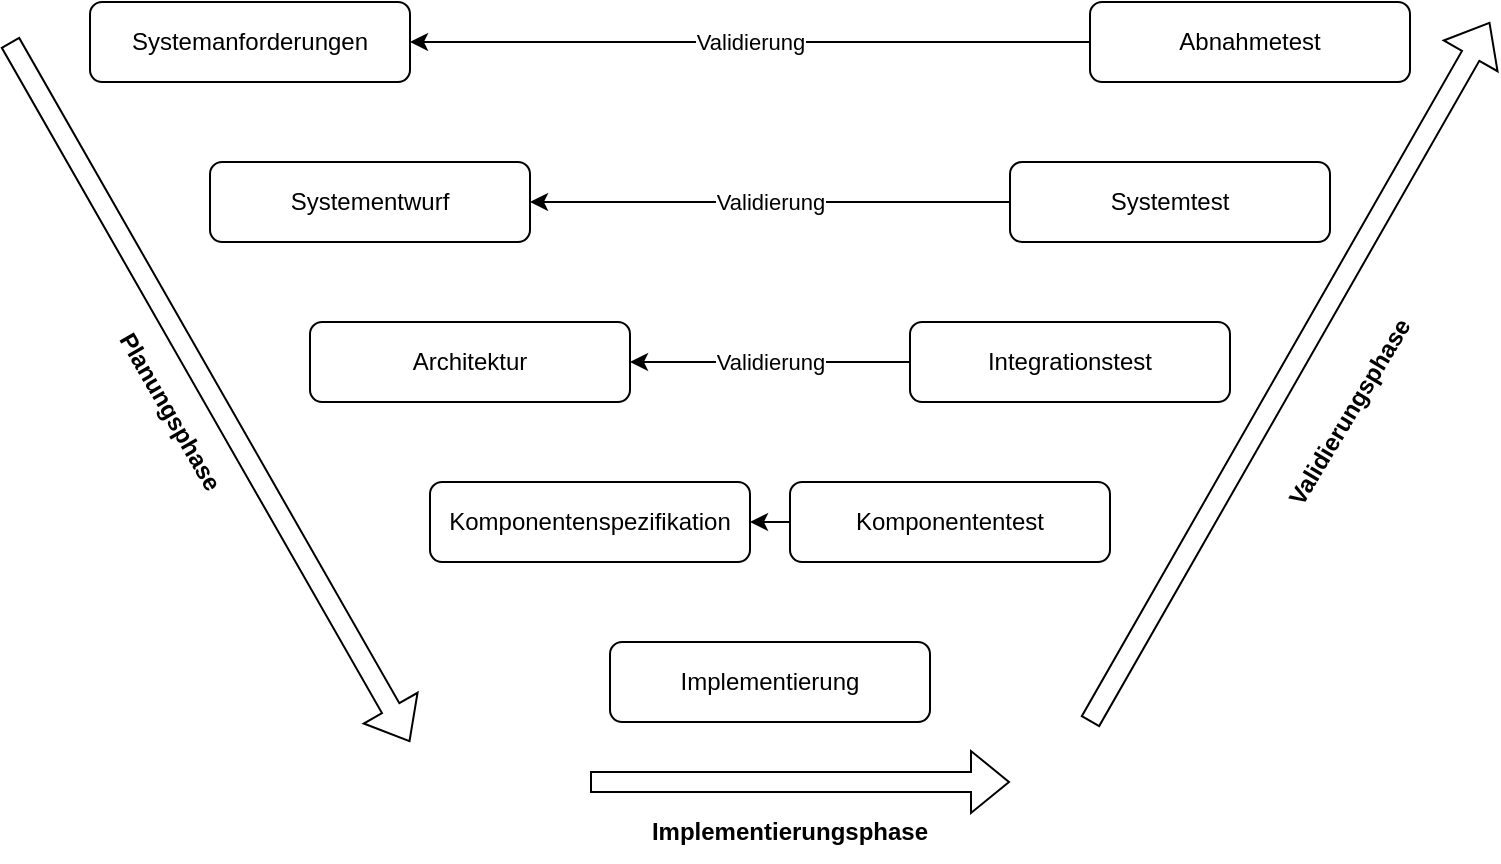 <mxfile version="23.1.5" type="device">
  <diagram name="Seite-1" id="7cCmvS94iHAtN8SQyxn8">
    <mxGraphModel dx="2261" dy="841" grid="1" gridSize="10" guides="1" tooltips="1" connect="1" arrows="1" fold="1" page="1" pageScale="1" pageWidth="827" pageHeight="1169" math="0" shadow="0">
      <root>
        <mxCell id="0" />
        <mxCell id="1" parent="0" />
        <mxCell id="eVsBYy2i_nbogRP2qlKe-1" value="Systemanforderungen" style="rounded=1;whiteSpace=wrap;html=1;" vertex="1" parent="1">
          <mxGeometry x="20" y="80" width="160" height="40" as="geometry" />
        </mxCell>
        <mxCell id="eVsBYy2i_nbogRP2qlKe-2" value="Systementwurf" style="rounded=1;whiteSpace=wrap;html=1;" vertex="1" parent="1">
          <mxGeometry x="80" y="160" width="160" height="40" as="geometry" />
        </mxCell>
        <mxCell id="eVsBYy2i_nbogRP2qlKe-3" value="Architektur" style="rounded=1;whiteSpace=wrap;html=1;" vertex="1" parent="1">
          <mxGeometry x="130" y="240" width="160" height="40" as="geometry" />
        </mxCell>
        <mxCell id="eVsBYy2i_nbogRP2qlKe-4" value="Komponentenspezifikation" style="rounded=1;whiteSpace=wrap;html=1;" vertex="1" parent="1">
          <mxGeometry x="190" y="320" width="160" height="40" as="geometry" />
        </mxCell>
        <mxCell id="eVsBYy2i_nbogRP2qlKe-5" value="Implementierung" style="rounded=1;whiteSpace=wrap;html=1;" vertex="1" parent="1">
          <mxGeometry x="280" y="400" width="160" height="40" as="geometry" />
        </mxCell>
        <mxCell id="eVsBYy2i_nbogRP2qlKe-13" style="edgeStyle=orthogonalEdgeStyle;rounded=0;orthogonalLoop=1;jettySize=auto;html=1;exitX=0;exitY=0.5;exitDx=0;exitDy=0;entryX=1;entryY=0.5;entryDx=0;entryDy=0;" edge="1" parent="1" source="eVsBYy2i_nbogRP2qlKe-6" target="eVsBYy2i_nbogRP2qlKe-4">
          <mxGeometry relative="1" as="geometry" />
        </mxCell>
        <mxCell id="eVsBYy2i_nbogRP2qlKe-6" value="Komponententest" style="rounded=1;whiteSpace=wrap;html=1;" vertex="1" parent="1">
          <mxGeometry x="370" y="320" width="160" height="40" as="geometry" />
        </mxCell>
        <mxCell id="eVsBYy2i_nbogRP2qlKe-12" value="Validierung" style="edgeStyle=orthogonalEdgeStyle;rounded=0;orthogonalLoop=1;jettySize=auto;html=1;exitX=0;exitY=0.5;exitDx=0;exitDy=0;entryX=1;entryY=0.5;entryDx=0;entryDy=0;" edge="1" parent="1" source="eVsBYy2i_nbogRP2qlKe-7" target="eVsBYy2i_nbogRP2qlKe-3">
          <mxGeometry relative="1" as="geometry" />
        </mxCell>
        <mxCell id="eVsBYy2i_nbogRP2qlKe-7" value="Integrationstest" style="rounded=1;whiteSpace=wrap;html=1;" vertex="1" parent="1">
          <mxGeometry x="430" y="240" width="160" height="40" as="geometry" />
        </mxCell>
        <mxCell id="eVsBYy2i_nbogRP2qlKe-11" value="Validierung" style="edgeStyle=orthogonalEdgeStyle;rounded=0;orthogonalLoop=1;jettySize=auto;html=1;exitX=0;exitY=0.5;exitDx=0;exitDy=0;entryX=1;entryY=0.5;entryDx=0;entryDy=0;" edge="1" parent="1" source="eVsBYy2i_nbogRP2qlKe-8" target="eVsBYy2i_nbogRP2qlKe-2">
          <mxGeometry relative="1" as="geometry" />
        </mxCell>
        <mxCell id="eVsBYy2i_nbogRP2qlKe-8" value="Systemtest" style="rounded=1;whiteSpace=wrap;html=1;" vertex="1" parent="1">
          <mxGeometry x="480" y="160" width="160" height="40" as="geometry" />
        </mxCell>
        <mxCell id="eVsBYy2i_nbogRP2qlKe-10" value="Validierung" style="edgeStyle=orthogonalEdgeStyle;rounded=0;orthogonalLoop=1;jettySize=auto;html=1;exitX=0;exitY=0.5;exitDx=0;exitDy=0;" edge="1" parent="1" source="eVsBYy2i_nbogRP2qlKe-9" target="eVsBYy2i_nbogRP2qlKe-1">
          <mxGeometry relative="1" as="geometry" />
        </mxCell>
        <mxCell id="eVsBYy2i_nbogRP2qlKe-9" value="Abnahmetest" style="rounded=1;whiteSpace=wrap;html=1;" vertex="1" parent="1">
          <mxGeometry x="520" y="80" width="160" height="40" as="geometry" />
        </mxCell>
        <mxCell id="eVsBYy2i_nbogRP2qlKe-14" value="" style="shape=flexArrow;endArrow=classic;html=1;rounded=0;" edge="1" parent="1">
          <mxGeometry width="50" height="50" relative="1" as="geometry">
            <mxPoint x="520" y="440" as="sourcePoint" />
            <mxPoint x="720" y="90" as="targetPoint" />
          </mxGeometry>
        </mxCell>
        <mxCell id="eVsBYy2i_nbogRP2qlKe-15" value="&lt;b&gt;Validierungsphase&lt;/b&gt;" style="text;html=1;align=center;verticalAlign=middle;whiteSpace=wrap;rounded=0;rotation=-59;" vertex="1" parent="1">
          <mxGeometry x="620" y="270" width="60" height="30" as="geometry" />
        </mxCell>
        <mxCell id="eVsBYy2i_nbogRP2qlKe-16" value="" style="shape=flexArrow;endArrow=classic;html=1;rounded=0;" edge="1" parent="1">
          <mxGeometry width="50" height="50" relative="1" as="geometry">
            <mxPoint x="-20" y="100" as="sourcePoint" />
            <mxPoint x="180" y="450" as="targetPoint" />
          </mxGeometry>
        </mxCell>
        <mxCell id="eVsBYy2i_nbogRP2qlKe-17" value="&lt;b&gt;Planungsphase&lt;br&gt;&lt;/b&gt;" style="text;html=1;align=center;verticalAlign=middle;whiteSpace=wrap;rounded=0;rotation=60;flipV=1;flipH=0;" vertex="1" parent="1">
          <mxGeometry x="30" y="270" width="60" height="30" as="geometry" />
        </mxCell>
        <mxCell id="eVsBYy2i_nbogRP2qlKe-19" value="" style="shape=flexArrow;endArrow=classic;html=1;rounded=0;" edge="1" parent="1">
          <mxGeometry width="50" height="50" relative="1" as="geometry">
            <mxPoint x="270" y="470" as="sourcePoint" />
            <mxPoint x="480" y="470" as="targetPoint" />
          </mxGeometry>
        </mxCell>
        <mxCell id="eVsBYy2i_nbogRP2qlKe-20" value="&lt;b&gt;Implementierungsphase&lt;/b&gt;" style="text;html=1;align=center;verticalAlign=middle;whiteSpace=wrap;rounded=0;" vertex="1" parent="1">
          <mxGeometry x="270" y="480" width="200" height="30" as="geometry" />
        </mxCell>
      </root>
    </mxGraphModel>
  </diagram>
</mxfile>
